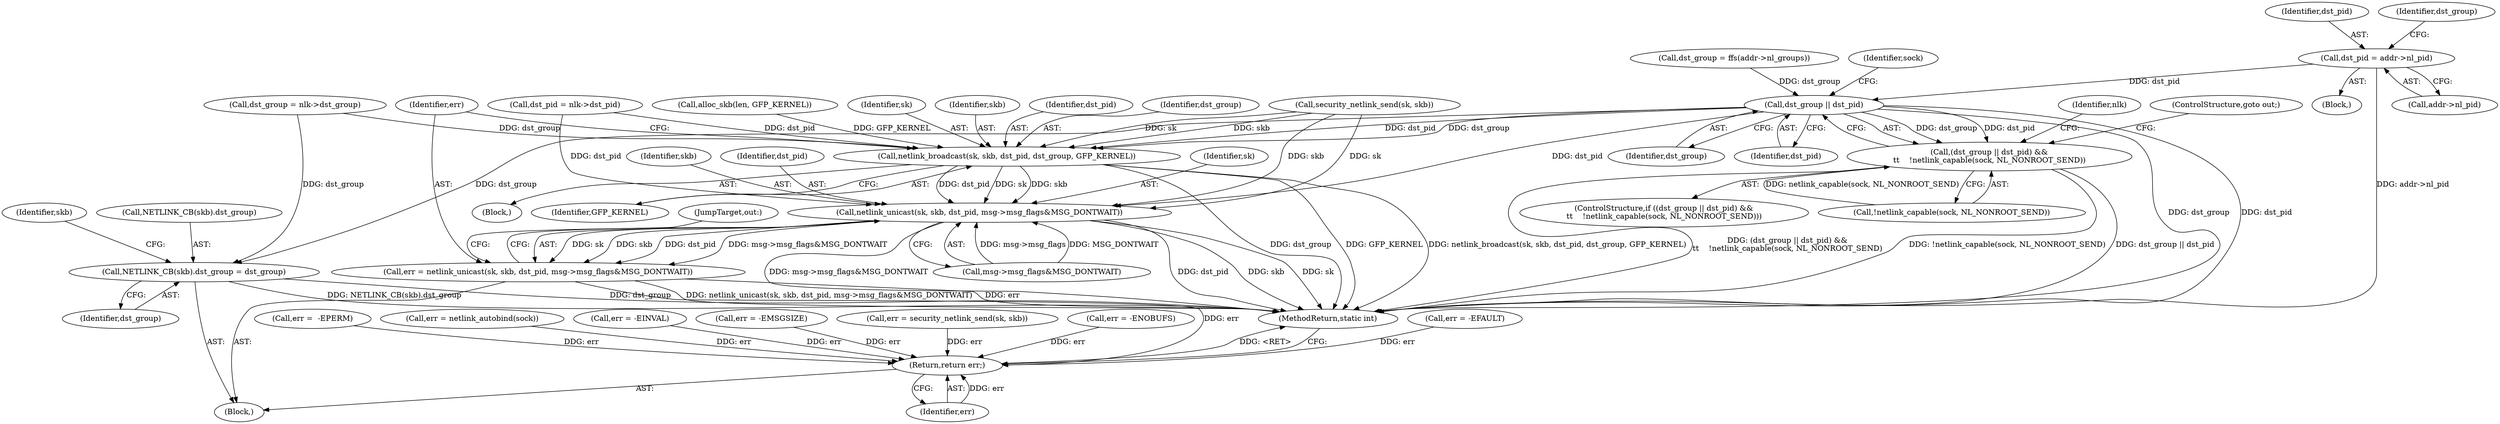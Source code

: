 digraph "0_linux_20e1db19db5d6b9e4e83021595eab0dc8f107bef_0@pointer" {
"1000185" [label="(Call,dst_pid = addr->nl_pid)"];
"1000202" [label="(Call,dst_group || dst_pid)"];
"1000201" [label="(Call,(dst_group || dst_pid) &&\n\t\t    !netlink_capable(sock, NL_NONROOT_SEND))"];
"1000270" [label="(Call,NETLINK_CB(skb).dst_group = dst_group)"];
"1000323" [label="(Call,netlink_broadcast(sk, skb, dst_pid, dst_group, GFP_KERNEL))"];
"1000331" [label="(Call,netlink_unicast(sk, skb, dst_pid, msg->msg_flags&MSG_DONTWAIT))"];
"1000329" [label="(Call,err = netlink_unicast(sk, skb, dst_pid, msg->msg_flags&MSG_DONTWAIT))"];
"1000345" [label="(Return,return err;)"];
"1000278" [label="(Identifier,skb)"];
"1000331" [label="(Call,netlink_unicast(sk, skb, dst_pid, msg->msg_flags&MSG_DONTWAIT))"];
"1000346" [label="(Identifier,err)"];
"1000323" [label="(Call,netlink_broadcast(sk, skb, dst_pid, dst_group, GFP_KERNEL))"];
"1000345" [label="(Return,return err;)"];
"1000333" [label="(Identifier,skb)"];
"1000287" [label="(Call,err = -EFAULT)"];
"1000347" [label="(MethodReturn,static int)"];
"1000217" [label="(Call,dst_group = nlk->dst_group)"];
"1000335" [label="(Call,msg->msg_flags&MSG_DONTWAIT)"];
"1000317" [label="(Block,)"];
"1000329" [label="(Call,err = netlink_unicast(sk, skb, dst_pid, msg->msg_flags&MSG_DONTWAIT))"];
"1000186" [label="(Identifier,dst_pid)"];
"1000203" [label="(Identifier,dst_group)"];
"1000196" [label="(Call,err =  -EPERM)"];
"1000324" [label="(Identifier,sk)"];
"1000201" [label="(Call,(dst_group || dst_pid) &&\n\t\t    !netlink_capable(sock, NL_NONROOT_SEND))"];
"1000325" [label="(Identifier,skb)"];
"1000328" [label="(Identifier,GFP_KERNEL)"];
"1000187" [label="(Call,addr->nl_pid)"];
"1000202" [label="(Call,dst_group || dst_pid)"];
"1000173" [label="(Block,)"];
"1000270" [label="(Call,NETLINK_CB(skb).dst_group = dst_group)"];
"1000340" [label="(JumpTarget,out:)"];
"1000332" [label="(Identifier,sk)"];
"1000209" [label="(ControlStructure,goto out;)"];
"1000200" [label="(ControlStructure,if ((dst_group || dst_pid) &&\n\t\t    !netlink_capable(sock, NL_NONROOT_SEND)))"];
"1000228" [label="(Call,err = netlink_autobind(sock))"];
"1000225" [label="(Identifier,nlk)"];
"1000190" [label="(Call,dst_group = ffs(addr->nl_groups))"];
"1000326" [label="(Identifier,dst_pid)"];
"1000212" [label="(Call,dst_pid = nlk->dst_pid)"];
"1000174" [label="(Call,err = -EINVAL)"];
"1000306" [label="(Call,security_netlink_send(sk, skb))"];
"1000105" [label="(Block,)"];
"1000334" [label="(Identifier,dst_pid)"];
"1000235" [label="(Call,err = -EMSGSIZE)"];
"1000304" [label="(Call,err = security_netlink_send(sk, skb))"];
"1000248" [label="(Call,err = -ENOBUFS)"];
"1000205" [label="(Call,!netlink_capable(sock, NL_NONROOT_SEND))"];
"1000330" [label="(Identifier,err)"];
"1000327" [label="(Identifier,dst_group)"];
"1000271" [label="(Call,NETLINK_CB(skb).dst_group)"];
"1000185" [label="(Call,dst_pid = addr->nl_pid)"];
"1000204" [label="(Identifier,dst_pid)"];
"1000275" [label="(Identifier,dst_group)"];
"1000254" [label="(Call,alloc_skb(len, GFP_KERNEL))"];
"1000191" [label="(Identifier,dst_group)"];
"1000207" [label="(Identifier,sock)"];
"1000185" -> "1000173"  [label="AST: "];
"1000185" -> "1000187"  [label="CFG: "];
"1000186" -> "1000185"  [label="AST: "];
"1000187" -> "1000185"  [label="AST: "];
"1000191" -> "1000185"  [label="CFG: "];
"1000185" -> "1000347"  [label="DDG: addr->nl_pid"];
"1000185" -> "1000202"  [label="DDG: dst_pid"];
"1000202" -> "1000201"  [label="AST: "];
"1000202" -> "1000203"  [label="CFG: "];
"1000202" -> "1000204"  [label="CFG: "];
"1000203" -> "1000202"  [label="AST: "];
"1000204" -> "1000202"  [label="AST: "];
"1000207" -> "1000202"  [label="CFG: "];
"1000201" -> "1000202"  [label="CFG: "];
"1000202" -> "1000347"  [label="DDG: dst_group"];
"1000202" -> "1000347"  [label="DDG: dst_pid"];
"1000202" -> "1000201"  [label="DDG: dst_group"];
"1000202" -> "1000201"  [label="DDG: dst_pid"];
"1000190" -> "1000202"  [label="DDG: dst_group"];
"1000202" -> "1000270"  [label="DDG: dst_group"];
"1000202" -> "1000323"  [label="DDG: dst_pid"];
"1000202" -> "1000323"  [label="DDG: dst_group"];
"1000202" -> "1000331"  [label="DDG: dst_pid"];
"1000201" -> "1000200"  [label="AST: "];
"1000201" -> "1000205"  [label="CFG: "];
"1000205" -> "1000201"  [label="AST: "];
"1000209" -> "1000201"  [label="CFG: "];
"1000225" -> "1000201"  [label="CFG: "];
"1000201" -> "1000347"  [label="DDG: (dst_group || dst_pid) &&\n\t\t    !netlink_capable(sock, NL_NONROOT_SEND)"];
"1000201" -> "1000347"  [label="DDG: !netlink_capable(sock, NL_NONROOT_SEND)"];
"1000201" -> "1000347"  [label="DDG: dst_group || dst_pid"];
"1000205" -> "1000201"  [label="DDG: netlink_capable(sock, NL_NONROOT_SEND)"];
"1000270" -> "1000105"  [label="AST: "];
"1000270" -> "1000275"  [label="CFG: "];
"1000271" -> "1000270"  [label="AST: "];
"1000275" -> "1000270"  [label="AST: "];
"1000278" -> "1000270"  [label="CFG: "];
"1000270" -> "1000347"  [label="DDG: dst_group"];
"1000270" -> "1000347"  [label="DDG: NETLINK_CB(skb).dst_group"];
"1000217" -> "1000270"  [label="DDG: dst_group"];
"1000323" -> "1000317"  [label="AST: "];
"1000323" -> "1000328"  [label="CFG: "];
"1000324" -> "1000323"  [label="AST: "];
"1000325" -> "1000323"  [label="AST: "];
"1000326" -> "1000323"  [label="AST: "];
"1000327" -> "1000323"  [label="AST: "];
"1000328" -> "1000323"  [label="AST: "];
"1000330" -> "1000323"  [label="CFG: "];
"1000323" -> "1000347"  [label="DDG: GFP_KERNEL"];
"1000323" -> "1000347"  [label="DDG: netlink_broadcast(sk, skb, dst_pid, dst_group, GFP_KERNEL)"];
"1000323" -> "1000347"  [label="DDG: dst_group"];
"1000306" -> "1000323"  [label="DDG: sk"];
"1000306" -> "1000323"  [label="DDG: skb"];
"1000212" -> "1000323"  [label="DDG: dst_pid"];
"1000217" -> "1000323"  [label="DDG: dst_group"];
"1000254" -> "1000323"  [label="DDG: GFP_KERNEL"];
"1000323" -> "1000331"  [label="DDG: sk"];
"1000323" -> "1000331"  [label="DDG: skb"];
"1000323" -> "1000331"  [label="DDG: dst_pid"];
"1000331" -> "1000329"  [label="AST: "];
"1000331" -> "1000335"  [label="CFG: "];
"1000332" -> "1000331"  [label="AST: "];
"1000333" -> "1000331"  [label="AST: "];
"1000334" -> "1000331"  [label="AST: "];
"1000335" -> "1000331"  [label="AST: "];
"1000329" -> "1000331"  [label="CFG: "];
"1000331" -> "1000347"  [label="DDG: dst_pid"];
"1000331" -> "1000347"  [label="DDG: skb"];
"1000331" -> "1000347"  [label="DDG: sk"];
"1000331" -> "1000347"  [label="DDG: msg->msg_flags&MSG_DONTWAIT"];
"1000331" -> "1000329"  [label="DDG: sk"];
"1000331" -> "1000329"  [label="DDG: skb"];
"1000331" -> "1000329"  [label="DDG: dst_pid"];
"1000331" -> "1000329"  [label="DDG: msg->msg_flags&MSG_DONTWAIT"];
"1000306" -> "1000331"  [label="DDG: sk"];
"1000306" -> "1000331"  [label="DDG: skb"];
"1000212" -> "1000331"  [label="DDG: dst_pid"];
"1000335" -> "1000331"  [label="DDG: msg->msg_flags"];
"1000335" -> "1000331"  [label="DDG: MSG_DONTWAIT"];
"1000329" -> "1000105"  [label="AST: "];
"1000330" -> "1000329"  [label="AST: "];
"1000340" -> "1000329"  [label="CFG: "];
"1000329" -> "1000347"  [label="DDG: netlink_unicast(sk, skb, dst_pid, msg->msg_flags&MSG_DONTWAIT)"];
"1000329" -> "1000347"  [label="DDG: err"];
"1000329" -> "1000345"  [label="DDG: err"];
"1000345" -> "1000105"  [label="AST: "];
"1000345" -> "1000346"  [label="CFG: "];
"1000346" -> "1000345"  [label="AST: "];
"1000347" -> "1000345"  [label="CFG: "];
"1000345" -> "1000347"  [label="DDG: <RET>"];
"1000346" -> "1000345"  [label="DDG: err"];
"1000235" -> "1000345"  [label="DDG: err"];
"1000304" -> "1000345"  [label="DDG: err"];
"1000228" -> "1000345"  [label="DDG: err"];
"1000196" -> "1000345"  [label="DDG: err"];
"1000287" -> "1000345"  [label="DDG: err"];
"1000174" -> "1000345"  [label="DDG: err"];
"1000248" -> "1000345"  [label="DDG: err"];
}
